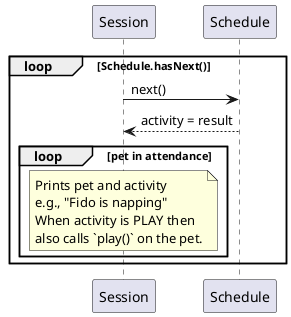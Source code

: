 @startuml
participant Session
participant Schedule

loop Schedule.hasNext()

    Session -> Schedule: next()
    return activity = result

    loop pet in attendance

        note over Session
          Prints pet and activity
          e.g., "Fido is napping"
          When activity is PLAY then
          also calls `play()` on the pet.
        end note

    end

end
@enduml
